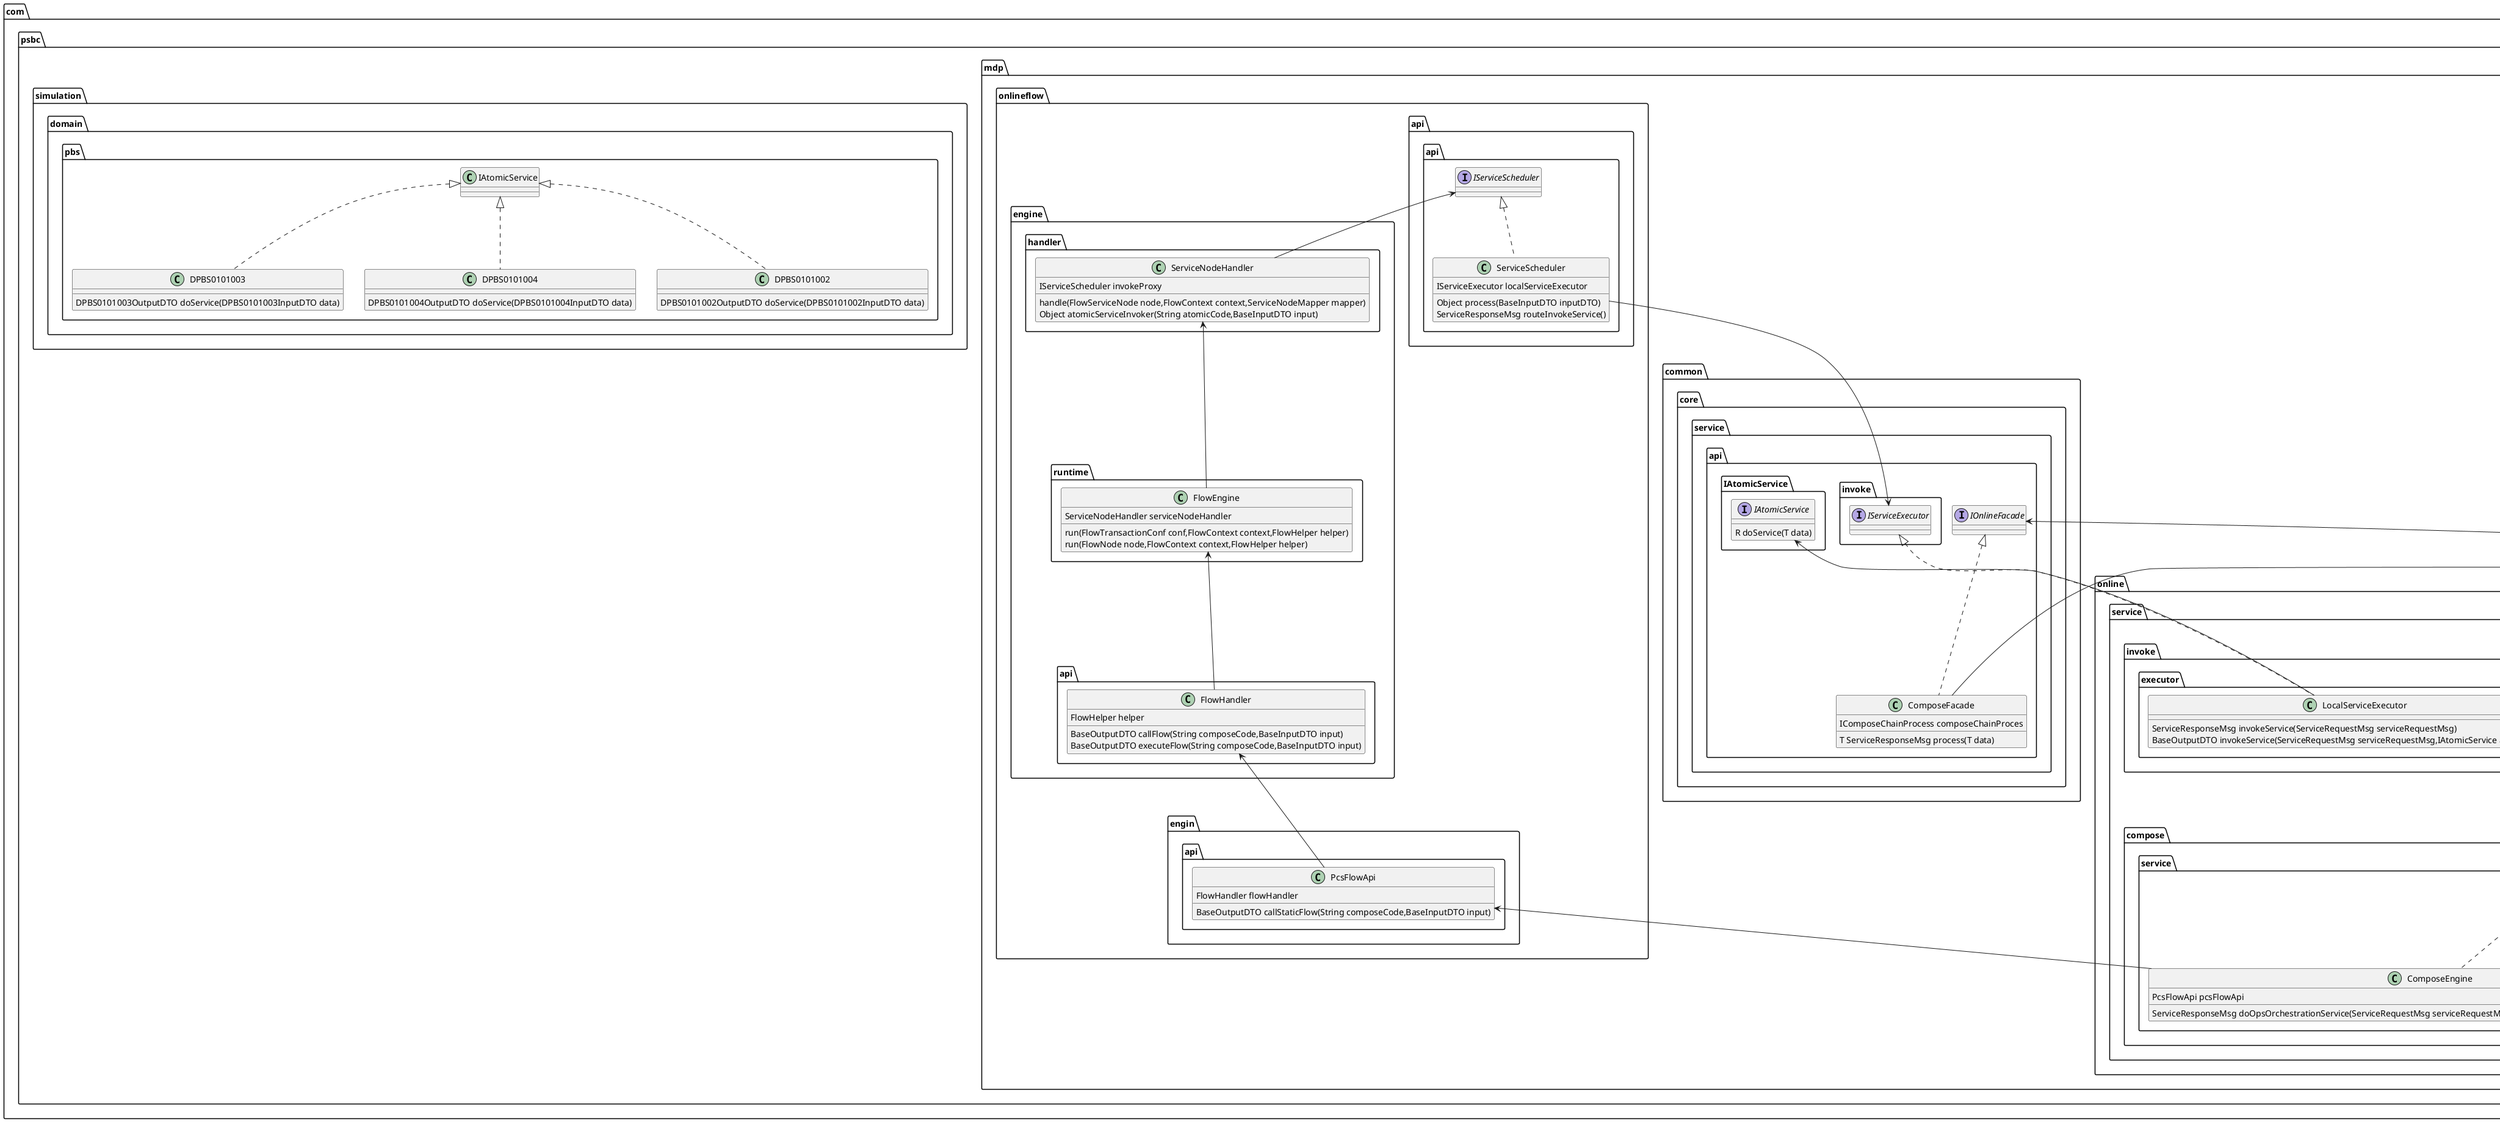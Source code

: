 @startuml
package com.psbc.test.postman {
    interface T188 {

    }
    class T188Impl {
        IPcsBaseServiceInvoker invoke
        ServiceResponseMsg doInvoke(ServiceRequestMsg data)
    }
    T188 <|.. T188Impl
}

package com.psbc.dmf.service.pcs {
    interface IPcsBaseServiceInvoker {

    }
    class PcsBaseServiceInvoker {
        IOnlineFacade composeFacade
        ServiceResponseMsg doInvoke(ServiceRequestMsg data)
        ServiceResponseMsg exceptionProcess(Throwable exception)
    }
    IPcsBaseServiceInvoker  <-down-   T188Impl
    IPcsBaseServiceInvoker <|..PcsBaseServiceInvoker
}

package com.psbc.mdp.common.core.service.api {
    interface IOnlineFacade
    class ComposeFacade {
        IComposeChainProcess composeChainProces
        T ServiceResponseMsg process(T data)
    }
    IOnlineFacade <-down- PcsBaseServiceInvoker
    IOnlineFacade <|..ComposeFacade


}

package com.psbc.mdp.online.service.api.process {
    interface IComposeChainProcess {
        execute()
        invoke()
    }
    abstract class AbstractComposeChainProcess {
        ServiceResponseMsg execute()
    }
    IComposeChainProcess <-down- ComposeFacade
    IComposeChainProcess <|.. AbstractComposeChainProcess

    class ComposeProcess {
        IComposeEngine composeEngine
        ServiceResponseMsg invoke()
    }
    AbstractComposeChainProcess <|-- ComposeProcess
}

package com.psbc.mdp.online.service.api.step {
    interface IComposeChainStep {
        preProcess()
        execute()
        postProcess()
        exceptionProcess()
    }
    abstract class AbstractComposeChainStep {
        preProcess()
        execute()
        postProcess()
        exceptionProcess()
    }
    IComposeChainStep <|.. AbstractComposeChainStep
    AbstractComposeChainStep <-down- AbstractComposeChainStep
    IComposeChainStep <-down- AbstractComposeChainProcess
    IComposeChainProcess <-down- AbstractComposeChainStep
}

package com.psbc.mdp.online.service.compose.service {
    interface IComposeEngine
    class ComposeEngine {
        PcsFlowApi pcsFlowApi
        ServiceResponseMsg doOpsOrchestrationService(ServiceRequestMsg serviceRequestMsg, ComposeServiceRegisterBean composeDefDTO)
    }
    IComposeEngine <|.. ComposeEngine
    IComposeEngine <-down- ComposeProcess
}

package com.psbc.mdp.onlineflow.engin.api {
    class PcsFlowApi {
        FlowHandler flowHandler
        BaseOutputDTO callStaticFlow(String composeCode,BaseInputDTO input)
    }
    PcsFlowApi <-down- ComposeEngine
}

package com.psbc.mdp.onlineflow.engine.api {
    class FlowHandler {
        FlowHelper helper
        BaseOutputDTO callFlow(String composeCode,BaseInputDTO input)
        BaseOutputDTO executeFlow(String composeCode,BaseInputDTO input)
    }
    FlowHandler <-down- PcsFlowApi
}

package com.psbc.mdp.onlineflow.engine.runtime {
    class FlowEngine {
        ServiceNodeHandler serviceNodeHandler
        run(FlowTransactionConf conf,FlowContext context,FlowHelper helper)
        run(FlowNode node,FlowContext context,FlowHelper helper)
    }
    FlowEngine <-down- FlowHandler
}

package com.psbc.mdp.onlineflow.engine.handler {
    class ServiceNodeHandler {
        IServiceScheduler invokeProxy
        handle(FlowServiceNode node,FlowContext context,ServiceNodeMapper mapper)
        Object atomicServiceInvoker(String atomicCode,BaseInputDTO input)
    }
    ServiceNodeHandler <-down- FlowEngine
}

package com.psbc.mdp.onlineflow.api.api {
    interface IServiceScheduler
    class ServiceScheduler {
        IServiceExecutor localServiceExecutor
        Object process(BaseInputDTO inputDTO)
        ServiceResponseMsg routeInvokeService()
    }
    IServiceScheduler <|.. ServiceScheduler
    IServiceScheduler <-down- ServiceNodeHandler
}

package com.psbc.mdp.common.core.service.api.invoke {
    interface IServiceExecutor
}

package com.psbc.mdp.online.service.invoke.executor {
    class LocalServiceExecutor {
        ServiceResponseMsg invokeService(ServiceRequestMsg serviceRequestMsg)
        BaseOutputDTO invokeService(ServiceRequestMsg serviceRequestMsg,IAtomicService atomicService)
    }
    IServiceExecutor <|.. LocalServiceExecutor
    IServiceExecutor <-down- ServiceScheduler

}

package com.psbc.mdp.common.core.service.api.IAtomicService {
    interface IAtomicService {
       R doService(T data)
   }
   IAtomicService <-down- LocalServiceExecutor
}


package com.psbc.simulation.domain.pbs {
    class DPBS0101002 {
        DPBS0101002OutputDTO doService(DPBS0101002InputDTO data)
    }
    IAtomicService <|.. DPBS0101002
    class DPBS0101003 {
            DPBS0101003OutputDTO doService(DPBS0101003InputDTO data)
    }
    IAtomicService <|.. DPBS0101003
     class DPBS0101004 {
                DPBS0101004OutputDTO doService(DPBS0101004InputDTO data)
    }
    IAtomicService <|.. DPBS0101004
}
@enduml